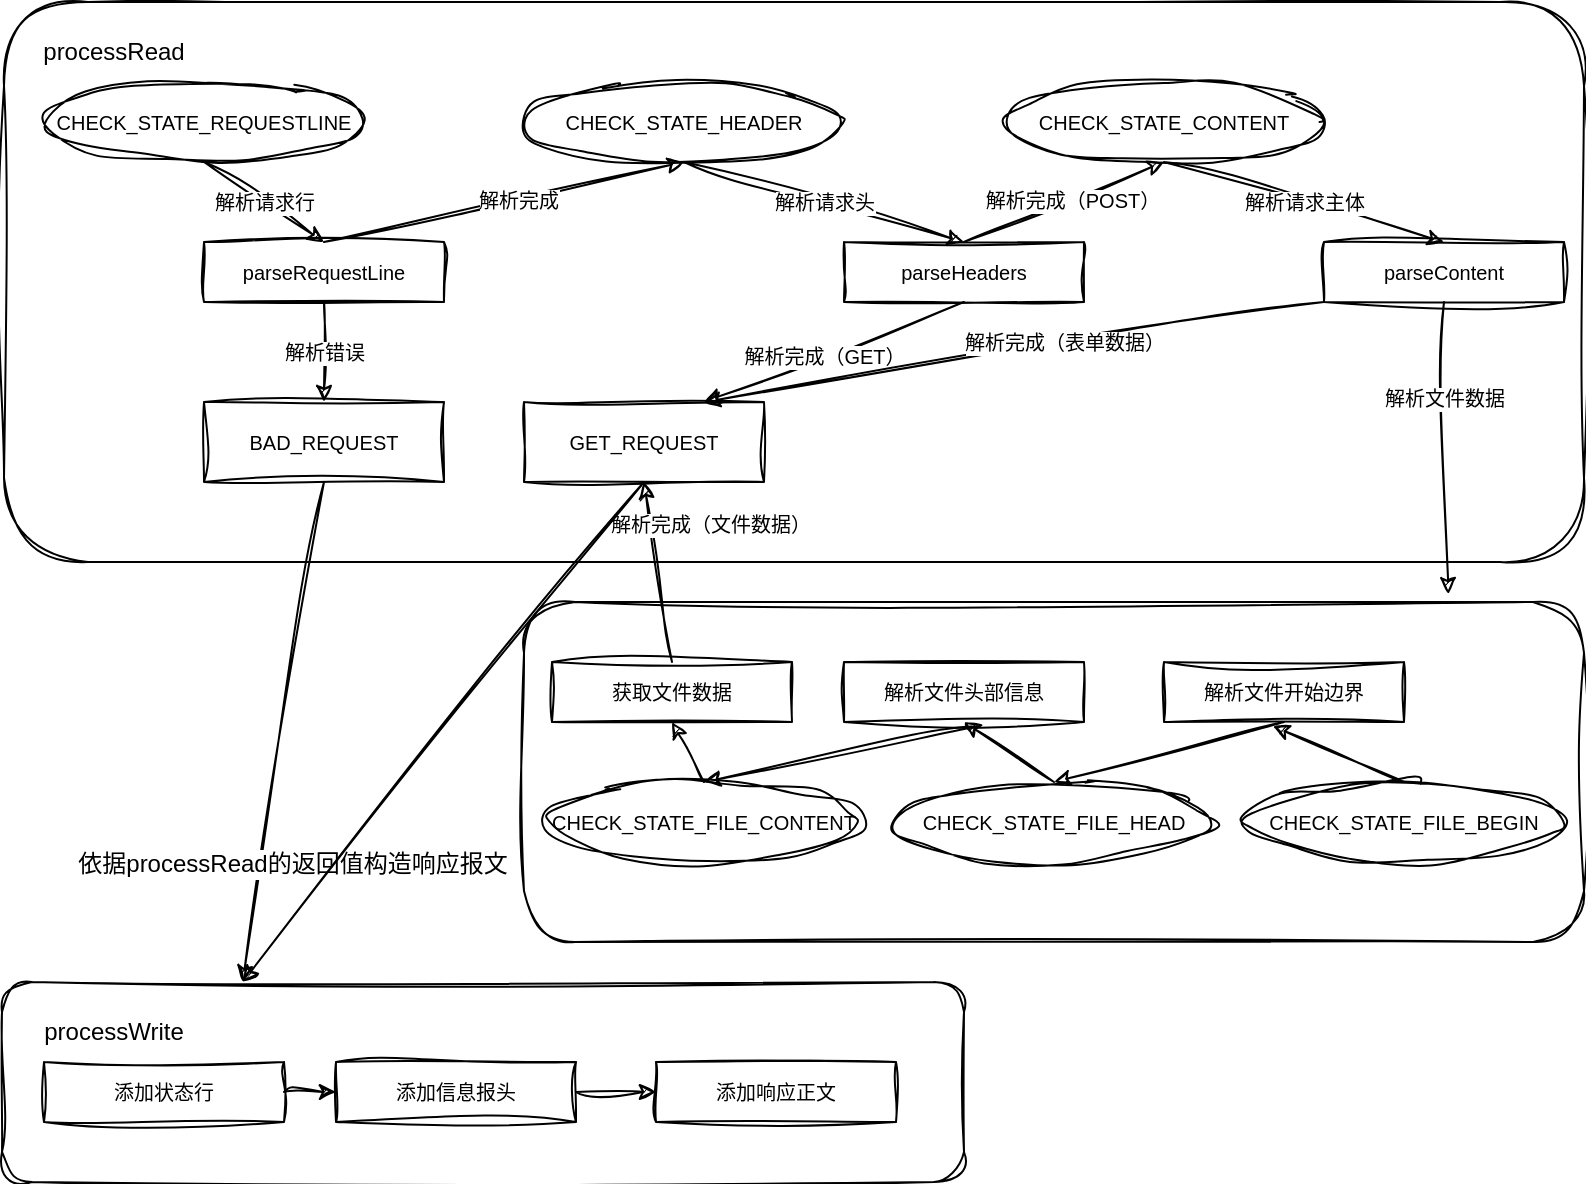 <mxfile>
    <diagram id="4PYJDAInXsO8ymXNQWgw" name="第 1 页">
        <mxGraphModel dx="1009" dy="697" grid="1" gridSize="10" guides="1" tooltips="1" connect="1" arrows="1" fold="1" page="1" pageScale="1" pageWidth="827" pageHeight="1169" math="0" shadow="0">
            <root>
                <mxCell id="0"/>
                <mxCell id="1" parent="0"/>
                <mxCell id="2" value="" style="rounded=1;whiteSpace=wrap;html=1;fillColor=none;sketch=1;curveFitting=1;jiggle=2;" vertex="1" parent="1">
                    <mxGeometry x="20" y="40" width="790" height="280" as="geometry"/>
                </mxCell>
                <mxCell id="3" value="processRead" style="text;html=1;strokeColor=none;fillColor=none;align=center;verticalAlign=middle;whiteSpace=wrap;rounded=0;sketch=1;curveFitting=1;jiggle=2;" vertex="1" parent="1">
                    <mxGeometry x="40" y="50" width="70" height="30" as="geometry"/>
                </mxCell>
                <mxCell id="4" value="&lt;font style=&quot;font-size: 10px;&quot;&gt;CHECK_STATE_REQUESTLINE&lt;/font&gt;" style="ellipse;whiteSpace=wrap;html=1;fillColor=none;sketch=1;curveFitting=1;jiggle=2;" vertex="1" parent="1">
                    <mxGeometry x="40" y="80" width="160" height="40" as="geometry"/>
                </mxCell>
                <mxCell id="5" value="&lt;font style=&quot;font-size: 10px;&quot;&gt;CHECK_STATE_HEADER&lt;/font&gt;" style="ellipse;whiteSpace=wrap;html=1;fillColor=none;sketch=1;curveFitting=1;jiggle=2;" vertex="1" parent="1">
                    <mxGeometry x="280" y="80" width="160" height="40" as="geometry"/>
                </mxCell>
                <mxCell id="6" value="&lt;font style=&quot;font-size: 10px;&quot;&gt;CHECK_STATE_CONTENT&lt;/font&gt;" style="ellipse;whiteSpace=wrap;html=1;fillColor=none;sketch=1;curveFitting=1;jiggle=2;" vertex="1" parent="1">
                    <mxGeometry x="520" y="80" width="160" height="40" as="geometry"/>
                </mxCell>
                <mxCell id="7" value="parseRequestLine" style="rounded=0;whiteSpace=wrap;html=1;fontSize=10;fillColor=none;sketch=1;curveFitting=1;jiggle=2;" vertex="1" parent="1">
                    <mxGeometry x="120" y="160" width="120" height="30" as="geometry"/>
                </mxCell>
                <mxCell id="8" value="parseHeaders" style="rounded=0;whiteSpace=wrap;html=1;fontSize=10;fillColor=none;sketch=1;curveFitting=1;jiggle=2;" vertex="1" parent="1">
                    <mxGeometry x="440" y="160" width="120" height="30" as="geometry"/>
                </mxCell>
                <mxCell id="9" value="parseContent" style="rounded=0;whiteSpace=wrap;html=1;fontSize=10;fillColor=none;sketch=1;curveFitting=1;jiggle=2;" vertex="1" parent="1">
                    <mxGeometry x="680" y="160" width="120" height="30" as="geometry"/>
                </mxCell>
                <mxCell id="10" value="解析请求行" style="endArrow=classic;html=1;fontSize=10;exitX=0.5;exitY=1;exitDx=0;exitDy=0;entryX=0.5;entryY=0;entryDx=0;entryDy=0;sketch=1;curveFitting=1;jiggle=2;" edge="1" parent="1" source="4" target="7">
                    <mxGeometry width="50" height="50" relative="1" as="geometry">
                        <mxPoint x="320" y="180" as="sourcePoint"/>
                        <mxPoint x="370" y="130" as="targetPoint"/>
                    </mxGeometry>
                </mxCell>
                <mxCell id="11" value="" style="endArrow=classic;html=1;fontSize=10;entryX=0.5;entryY=1;entryDx=0;entryDy=0;sketch=1;curveFitting=1;jiggle=2;" edge="1" parent="1" target="5">
                    <mxGeometry width="50" height="50" relative="1" as="geometry">
                        <mxPoint x="180" y="160" as="sourcePoint"/>
                        <mxPoint x="370" y="130" as="targetPoint"/>
                    </mxGeometry>
                </mxCell>
                <mxCell id="12" value="解析完成" style="edgeLabel;html=1;align=center;verticalAlign=middle;resizable=0;points=[];fontSize=10;sketch=1;curveFitting=1;jiggle=2;" vertex="1" connectable="0" parent="11">
                    <mxGeometry x="0.08" relative="1" as="geometry">
                        <mxPoint as="offset"/>
                    </mxGeometry>
                </mxCell>
                <mxCell id="13" value="BAD_REQUEST" style="rounded=0;whiteSpace=wrap;html=1;fontSize=10;fillColor=none;sketch=1;curveFitting=1;jiggle=2;" vertex="1" parent="1">
                    <mxGeometry x="120" y="240" width="120" height="40" as="geometry"/>
                </mxCell>
                <mxCell id="14" value="解析错误" style="endArrow=classic;html=1;fontSize=10;exitX=0.5;exitY=1;exitDx=0;exitDy=0;entryX=0.5;entryY=0;entryDx=0;entryDy=0;sketch=1;curveFitting=1;jiggle=2;" edge="1" parent="1" source="7" target="13">
                    <mxGeometry width="50" height="50" relative="1" as="geometry">
                        <mxPoint x="130" y="130" as="sourcePoint"/>
                        <mxPoint x="190" y="170" as="targetPoint"/>
                    </mxGeometry>
                </mxCell>
                <mxCell id="15" value="解析请求头" style="endArrow=classic;html=1;fontSize=10;entryX=0.5;entryY=0;entryDx=0;entryDy=0;exitX=0.5;exitY=1;exitDx=0;exitDy=0;sketch=1;curveFitting=1;jiggle=2;" edge="1" parent="1" source="5" target="8">
                    <mxGeometry width="50" height="50" relative="1" as="geometry">
                        <mxPoint x="360" y="120" as="sourcePoint"/>
                        <mxPoint x="200" y="180" as="targetPoint"/>
                    </mxGeometry>
                </mxCell>
                <mxCell id="16" value="" style="endArrow=classic;html=1;fontSize=10;entryX=0.5;entryY=1;entryDx=0;entryDy=0;exitX=0.5;exitY=0;exitDx=0;exitDy=0;sketch=1;curveFitting=1;jiggle=2;" edge="1" parent="1" source="8" target="6">
                    <mxGeometry width="50" height="50" relative="1" as="geometry">
                        <mxPoint x="190" y="170" as="sourcePoint"/>
                        <mxPoint x="370" y="130" as="targetPoint"/>
                    </mxGeometry>
                </mxCell>
                <mxCell id="17" value="解析完成（POST）" style="edgeLabel;html=1;align=center;verticalAlign=middle;resizable=0;points=[];fontSize=10;sketch=1;curveFitting=1;jiggle=2;" vertex="1" connectable="0" parent="16">
                    <mxGeometry x="0.08" relative="1" as="geometry">
                        <mxPoint as="offset"/>
                    </mxGeometry>
                </mxCell>
                <mxCell id="18" value="解析请求主体" style="endArrow=classic;html=1;fontSize=10;entryX=0.5;entryY=0;entryDx=0;entryDy=0;exitX=0.5;exitY=1;exitDx=0;exitDy=0;sketch=1;curveFitting=1;jiggle=2;" edge="1" parent="1" source="6" target="9">
                    <mxGeometry width="50" height="50" relative="1" as="geometry">
                        <mxPoint x="370" y="130" as="sourcePoint"/>
                        <mxPoint x="510" y="170" as="targetPoint"/>
                    </mxGeometry>
                </mxCell>
                <mxCell id="19" value="GET_REQUEST" style="rounded=0;whiteSpace=wrap;html=1;fontSize=10;fillColor=none;sketch=1;curveFitting=1;jiggle=2;" vertex="1" parent="1">
                    <mxGeometry x="280" y="240" width="120" height="40" as="geometry"/>
                </mxCell>
                <mxCell id="20" value="" style="endArrow=classic;html=1;fontSize=10;exitX=0.5;exitY=1;exitDx=0;exitDy=0;entryX=0.75;entryY=0;entryDx=0;entryDy=0;sketch=1;curveFitting=1;jiggle=2;" edge="1" parent="1" source="8" target="19">
                    <mxGeometry width="50" height="50" relative="1" as="geometry">
                        <mxPoint x="190" y="170" as="sourcePoint"/>
                        <mxPoint x="370" y="130" as="targetPoint"/>
                    </mxGeometry>
                </mxCell>
                <mxCell id="21" value="解析完成（GET）" style="edgeLabel;html=1;align=center;verticalAlign=middle;resizable=0;points=[];fontSize=10;sketch=1;curveFitting=1;jiggle=2;" vertex="1" connectable="0" parent="20">
                    <mxGeometry x="0.08" relative="1" as="geometry">
                        <mxPoint as="offset"/>
                    </mxGeometry>
                </mxCell>
                <mxCell id="22" value="" style="rounded=1;whiteSpace=wrap;html=1;fontSize=10;fillColor=none;sketch=1;curveFitting=1;jiggle=2;" vertex="1" parent="1">
                    <mxGeometry x="280" y="340" width="530" height="170" as="geometry"/>
                </mxCell>
                <mxCell id="24" value="" style="endArrow=classic;html=1;fontSize=10;exitX=0;exitY=1;exitDx=0;exitDy=0;entryX=0.75;entryY=0;entryDx=0;entryDy=0;sketch=1;curveFitting=1;jiggle=2;" edge="1" parent="1" source="9" target="19">
                    <mxGeometry width="50" height="50" relative="1" as="geometry">
                        <mxPoint x="510" y="200" as="sourcePoint"/>
                        <mxPoint x="500" y="240" as="targetPoint"/>
                    </mxGeometry>
                </mxCell>
                <mxCell id="25" value="解析完成（表单数据）" style="edgeLabel;html=1;align=center;verticalAlign=middle;resizable=0;points=[];fontSize=10;sketch=1;curveFitting=1;jiggle=2;" vertex="1" connectable="0" parent="24">
                    <mxGeometry x="0.08" relative="1" as="geometry">
                        <mxPoint x="37" y="-7" as="offset"/>
                    </mxGeometry>
                </mxCell>
                <mxCell id="26" value="" style="endArrow=classic;html=1;fontSize=10;exitX=0.5;exitY=1;exitDx=0;exitDy=0;entryX=0.872;entryY=-0.023;entryDx=0;entryDy=0;entryPerimeter=0;sketch=1;curveFitting=1;jiggle=2;" edge="1" parent="1" source="9" target="22">
                    <mxGeometry width="50" height="50" relative="1" as="geometry">
                        <mxPoint x="730" y="187.21" as="sourcePoint"/>
                        <mxPoint x="740" y="330" as="targetPoint"/>
                    </mxGeometry>
                </mxCell>
                <mxCell id="27" value="解析文件数据" style="edgeLabel;html=1;align=center;verticalAlign=middle;resizable=0;points=[];fontSize=10;sketch=1;curveFitting=1;jiggle=2;" vertex="1" connectable="0" parent="26">
                    <mxGeometry x="0.08" relative="1" as="geometry">
                        <mxPoint x="-1" y="-31" as="offset"/>
                    </mxGeometry>
                </mxCell>
                <mxCell id="28" value="&lt;font style=&quot;font-size: 10px;&quot;&gt;CHECK_STATE_FILE_BEGIN&lt;/font&gt;" style="ellipse;whiteSpace=wrap;html=1;fillColor=none;sketch=1;curveFitting=1;jiggle=2;" vertex="1" parent="1">
                    <mxGeometry x="640" y="430" width="160" height="40" as="geometry"/>
                </mxCell>
                <mxCell id="29" value="&lt;font style=&quot;font-size: 10px;&quot;&gt;CHECK_STATE_FILE_HEAD&lt;/font&gt;" style="ellipse;whiteSpace=wrap;html=1;fillColor=none;sketch=1;curveFitting=1;jiggle=2;" vertex="1" parent="1">
                    <mxGeometry x="465" y="430" width="160" height="40" as="geometry"/>
                </mxCell>
                <mxCell id="30" value="&lt;font style=&quot;font-size: 10px;&quot;&gt;CHECK_STATE_FILE_CONTENT&lt;/font&gt;" style="ellipse;whiteSpace=wrap;html=1;fillColor=none;sketch=1;curveFitting=1;jiggle=2;" vertex="1" parent="1">
                    <mxGeometry x="290" y="430" width="160" height="40" as="geometry"/>
                </mxCell>
                <mxCell id="31" value="解析文件开始边界" style="rounded=0;whiteSpace=wrap;html=1;fontSize=10;fillColor=none;sketch=1;curveFitting=1;jiggle=2;" vertex="1" parent="1">
                    <mxGeometry x="600" y="370" width="120" height="30" as="geometry"/>
                </mxCell>
                <mxCell id="32" value="解析文件头部信息" style="rounded=0;whiteSpace=wrap;html=1;fontSize=10;fillColor=none;sketch=1;curveFitting=1;jiggle=2;" vertex="1" parent="1">
                    <mxGeometry x="440" y="370" width="120" height="30" as="geometry"/>
                </mxCell>
                <mxCell id="34" value="获取文件数据" style="rounded=0;whiteSpace=wrap;html=1;fontSize=10;fillColor=none;sketch=1;curveFitting=1;jiggle=2;" vertex="1" parent="1">
                    <mxGeometry x="294" y="370" width="120" height="30" as="geometry"/>
                </mxCell>
                <mxCell id="35" value="" style="endArrow=classic;html=1;fontSize=10;entryX=0.454;entryY=1.071;entryDx=0;entryDy=0;entryPerimeter=0;exitX=0.5;exitY=0;exitDx=0;exitDy=0;sketch=1;curveFitting=1;jiggle=2;" edge="1" parent="1" source="28" target="31">
                    <mxGeometry width="50" height="50" relative="1" as="geometry">
                        <mxPoint x="410" y="460" as="sourcePoint"/>
                        <mxPoint x="460" y="410" as="targetPoint"/>
                    </mxGeometry>
                </mxCell>
                <mxCell id="36" value="" style="endArrow=classic;html=1;fontSize=10;entryX=0.5;entryY=0;entryDx=0;entryDy=0;exitX=0.5;exitY=1;exitDx=0;exitDy=0;sketch=1;curveFitting=1;jiggle=2;" edge="1" parent="1" source="31" target="29">
                    <mxGeometry width="50" height="50" relative="1" as="geometry">
                        <mxPoint x="730" y="440" as="sourcePoint"/>
                        <mxPoint x="664.48" y="412.13" as="targetPoint"/>
                    </mxGeometry>
                </mxCell>
                <mxCell id="37" value="" style="endArrow=classic;html=1;fontSize=10;entryX=0.5;entryY=1;entryDx=0;entryDy=0;exitX=0.5;exitY=0;exitDx=0;exitDy=0;sketch=1;curveFitting=1;jiggle=2;" edge="1" parent="1" source="29" target="32">
                    <mxGeometry width="50" height="50" relative="1" as="geometry">
                        <mxPoint x="670" y="410" as="sourcePoint"/>
                        <mxPoint x="555" y="440" as="targetPoint"/>
                    </mxGeometry>
                </mxCell>
                <mxCell id="38" value="" style="endArrow=classic;html=1;fontSize=10;entryX=0.5;entryY=0;entryDx=0;entryDy=0;exitX=0.555;exitY=1.071;exitDx=0;exitDy=0;exitPerimeter=0;sketch=1;curveFitting=1;jiggle=2;" edge="1" parent="1" source="32" target="30">
                    <mxGeometry width="50" height="50" relative="1" as="geometry">
                        <mxPoint x="555" y="440" as="sourcePoint"/>
                        <mxPoint x="510" y="410" as="targetPoint"/>
                    </mxGeometry>
                </mxCell>
                <mxCell id="39" value="" style="endArrow=classic;html=1;fontSize=10;entryX=0.5;entryY=1;entryDx=0;entryDy=0;exitX=0.5;exitY=0;exitDx=0;exitDy=0;sketch=1;curveFitting=1;jiggle=2;" edge="1" parent="1" source="30" target="34">
                    <mxGeometry width="50" height="50" relative="1" as="geometry">
                        <mxPoint x="516.6" y="412.13" as="sourcePoint"/>
                        <mxPoint x="380" y="440" as="targetPoint"/>
                    </mxGeometry>
                </mxCell>
                <mxCell id="40" value="" style="endArrow=classic;html=1;fontSize=10;exitX=0.5;exitY=0;exitDx=0;exitDy=0;entryX=0.5;entryY=1;entryDx=0;entryDy=0;sketch=1;curveFitting=1;jiggle=2;" edge="1" parent="1" source="34" target="19">
                    <mxGeometry width="50" height="50" relative="1" as="geometry">
                        <mxPoint x="345" y="370" as="sourcePoint"/>
                        <mxPoint x="335" y="280" as="targetPoint"/>
                        <Array as="points"/>
                    </mxGeometry>
                </mxCell>
                <mxCell id="41" value="解析完成（文件数据）" style="edgeLabel;html=1;align=center;verticalAlign=middle;resizable=0;points=[];fontSize=10;sketch=1;curveFitting=1;jiggle=2;" vertex="1" connectable="0" parent="40">
                    <mxGeometry x="0.08" relative="1" as="geometry">
                        <mxPoint x="26" y="-21" as="offset"/>
                    </mxGeometry>
                </mxCell>
                <mxCell id="42" value="" style="rounded=1;whiteSpace=wrap;html=1;fillColor=none;sketch=1;curveFitting=1;jiggle=2;" vertex="1" parent="1">
                    <mxGeometry x="19" y="530" width="481" height="100" as="geometry"/>
                </mxCell>
                <mxCell id="43" value="processWrite" style="text;html=1;strokeColor=none;fillColor=none;align=center;verticalAlign=middle;whiteSpace=wrap;rounded=0;sketch=1;curveFitting=1;jiggle=2;" vertex="1" parent="1">
                    <mxGeometry x="40" y="540" width="70" height="30" as="geometry"/>
                </mxCell>
                <mxCell id="44" value="" style="endArrow=classic;html=1;fontSize=10;exitX=0.5;exitY=1;exitDx=0;exitDy=0;entryX=0.25;entryY=0;entryDx=0;entryDy=0;sketch=1;curveFitting=1;jiggle=2;" edge="1" parent="1" source="13" target="42">
                    <mxGeometry width="50" height="50" relative="1" as="geometry">
                        <mxPoint x="410" y="500" as="sourcePoint"/>
                        <mxPoint x="460" y="450" as="targetPoint"/>
                    </mxGeometry>
                </mxCell>
                <mxCell id="46" value="&lt;font style=&quot;font-size: 12px;&quot;&gt;依据processRead的返回值构造响应报文&lt;/font&gt;" style="edgeLabel;html=1;align=center;verticalAlign=middle;resizable=0;points=[];fontSize=10;sketch=1;curveFitting=1;jiggle=2;" vertex="1" connectable="0" parent="44">
                    <mxGeometry x="-0.148" relative="1" as="geometry">
                        <mxPoint x="1" y="84" as="offset"/>
                    </mxGeometry>
                </mxCell>
                <mxCell id="45" value="" style="endArrow=classic;html=1;fontSize=10;exitX=0.5;exitY=1;exitDx=0;exitDy=0;entryX=0.25;entryY=0;entryDx=0;entryDy=0;sketch=1;curveFitting=1;jiggle=2;" edge="1" parent="1" source="19" target="42">
                    <mxGeometry width="50" height="50" relative="1" as="geometry">
                        <mxPoint x="190" y="290" as="sourcePoint"/>
                        <mxPoint x="164.25" y="540" as="targetPoint"/>
                    </mxGeometry>
                </mxCell>
                <mxCell id="47" value="添加响应正文" style="rounded=0;whiteSpace=wrap;html=1;fontSize=10;fillColor=none;sketch=1;curveFitting=1;jiggle=2;" vertex="1" parent="1">
                    <mxGeometry x="346" y="570" width="120" height="30" as="geometry"/>
                </mxCell>
                <mxCell id="51" value="" style="edgeStyle=none;html=1;fontSize=12;sketch=1;curveFitting=1;jiggle=2;" edge="1" parent="1" source="48" target="47">
                    <mxGeometry relative="1" as="geometry"/>
                </mxCell>
                <mxCell id="48" value="添加信息报头" style="rounded=0;whiteSpace=wrap;html=1;fontSize=10;fillColor=none;sketch=1;curveFitting=1;jiggle=2;" vertex="1" parent="1">
                    <mxGeometry x="186" y="570" width="120" height="30" as="geometry"/>
                </mxCell>
                <mxCell id="50" value="" style="edgeStyle=none;html=1;fontSize=12;sketch=1;curveFitting=1;jiggle=2;" edge="1" parent="1" source="49" target="48">
                    <mxGeometry relative="1" as="geometry"/>
                </mxCell>
                <mxCell id="49" value="添加状态行" style="rounded=0;whiteSpace=wrap;html=1;fontSize=10;fillColor=none;sketch=1;curveFitting=1;jiggle=2;" vertex="1" parent="1">
                    <mxGeometry x="40" y="570" width="120" height="30" as="geometry"/>
                </mxCell>
            </root>
        </mxGraphModel>
    </diagram>
</mxfile>